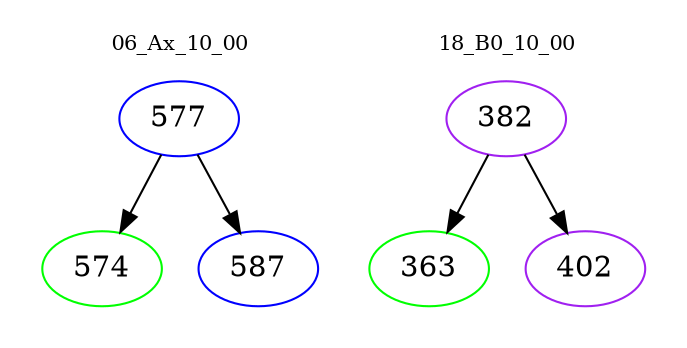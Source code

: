 digraph{
subgraph cluster_0 {
color = white
label = "06_Ax_10_00";
fontsize=10;
T0_577 [label="577", color="blue"]
T0_577 -> T0_574 [color="black"]
T0_574 [label="574", color="green"]
T0_577 -> T0_587 [color="black"]
T0_587 [label="587", color="blue"]
}
subgraph cluster_1 {
color = white
label = "18_B0_10_00";
fontsize=10;
T1_382 [label="382", color="purple"]
T1_382 -> T1_363 [color="black"]
T1_363 [label="363", color="green"]
T1_382 -> T1_402 [color="black"]
T1_402 [label="402", color="purple"]
}
}
